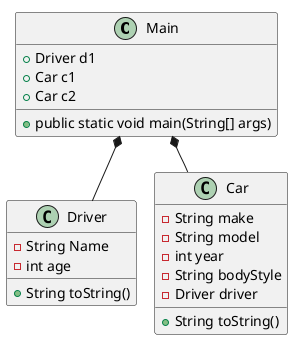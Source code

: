 @startuml
!pragma layout smetana

Main *-- Driver
Main *-- Car

Main : + Driver d1
Main : + Car c1
Main : + Car c2
Main : + public static void main(String[] args)

Driver : - String Name
Driver : - int age
Driver : + String toString()

Car : - String make
Car : - String model
Car : - int year
Car : - String bodyStyle
Car : - Driver driver
Car : + String toString()
@enduml

